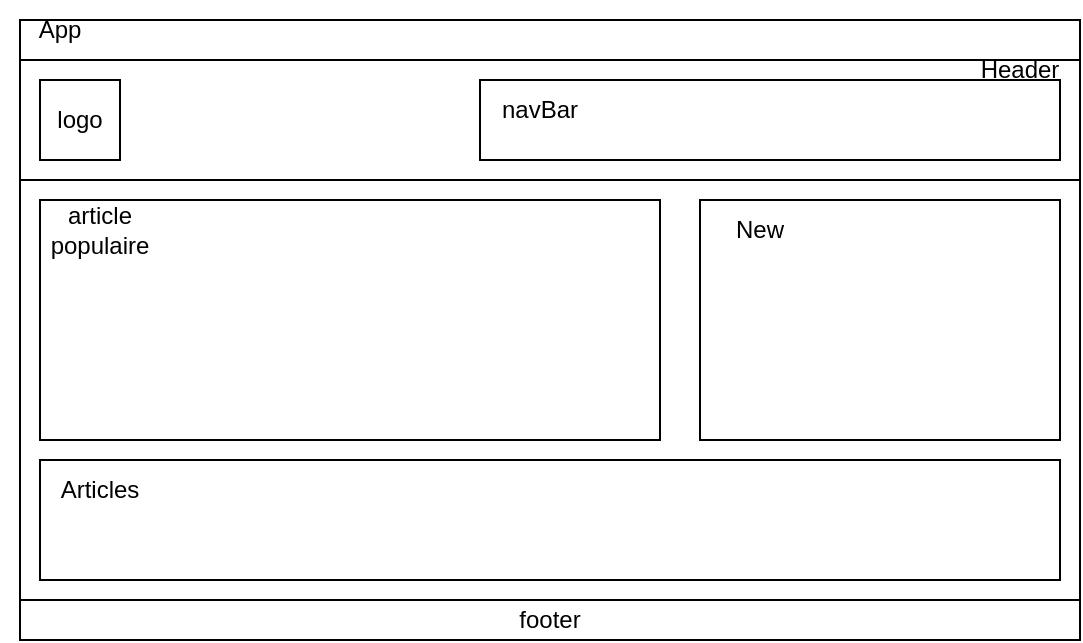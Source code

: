 <mxfile>
    <diagram id="Qqv4FGbaAKmdNqZM-1OS" name="Page-1">
        <mxGraphModel dx="529" dy="329" grid="1" gridSize="10" guides="1" tooltips="1" connect="1" arrows="1" fold="1" page="1" pageScale="1" pageWidth="827" pageHeight="1169" math="0" shadow="0">
            <root>
                <mxCell id="0"/>
                <mxCell id="1" parent="0"/>
                <mxCell id="2" value="" style="rounded=0;whiteSpace=wrap;html=1;" vertex="1" parent="1">
                    <mxGeometry x="180" y="10" width="530" height="310" as="geometry"/>
                </mxCell>
                <mxCell id="4" value="" style="rounded=0;whiteSpace=wrap;html=1;" vertex="1" parent="1">
                    <mxGeometry x="180" y="30" width="530" height="60" as="geometry"/>
                </mxCell>
                <mxCell id="3" value="App" style="text;html=1;strokeColor=none;fillColor=none;align=center;verticalAlign=middle;whiteSpace=wrap;rounded=0;" vertex="1" parent="1">
                    <mxGeometry x="170" width="60" height="30" as="geometry"/>
                </mxCell>
                <mxCell id="5" value="Header" style="text;html=1;strokeColor=none;fillColor=none;align=center;verticalAlign=middle;whiteSpace=wrap;rounded=0;" vertex="1" parent="1">
                    <mxGeometry x="650" y="20" width="60" height="30" as="geometry"/>
                </mxCell>
                <mxCell id="6" value="" style="rounded=0;whiteSpace=wrap;html=1;" vertex="1" parent="1">
                    <mxGeometry x="410" y="40" width="290" height="40" as="geometry"/>
                </mxCell>
                <mxCell id="7" value="navBar" style="text;html=1;strokeColor=none;fillColor=none;align=center;verticalAlign=middle;whiteSpace=wrap;rounded=0;" vertex="1" parent="1">
                    <mxGeometry x="410" y="40" width="60" height="30" as="geometry"/>
                </mxCell>
                <mxCell id="8" value="logo" style="whiteSpace=wrap;html=1;aspect=fixed;" vertex="1" parent="1">
                    <mxGeometry x="190" y="40" width="40" height="40" as="geometry"/>
                </mxCell>
                <mxCell id="9" value="" style="rounded=0;whiteSpace=wrap;html=1;" vertex="1" parent="1">
                    <mxGeometry x="190" y="100" width="310" height="120" as="geometry"/>
                </mxCell>
                <mxCell id="10" value="article populaire" style="text;html=1;strokeColor=none;fillColor=none;align=center;verticalAlign=middle;whiteSpace=wrap;rounded=0;" vertex="1" parent="1">
                    <mxGeometry x="190" y="100" width="60" height="30" as="geometry"/>
                </mxCell>
                <mxCell id="12" value="" style="rounded=0;whiteSpace=wrap;html=1;" vertex="1" parent="1">
                    <mxGeometry x="520" y="100" width="180" height="120" as="geometry"/>
                </mxCell>
                <mxCell id="13" value="New" style="text;html=1;strokeColor=none;fillColor=none;align=center;verticalAlign=middle;whiteSpace=wrap;rounded=0;" vertex="1" parent="1">
                    <mxGeometry x="520" y="100" width="60" height="30" as="geometry"/>
                </mxCell>
                <mxCell id="14" value="" style="rounded=0;whiteSpace=wrap;html=1;" vertex="1" parent="1">
                    <mxGeometry x="190" y="230" width="510" height="60" as="geometry"/>
                </mxCell>
                <mxCell id="15" value="Articles" style="text;html=1;strokeColor=none;fillColor=none;align=center;verticalAlign=middle;whiteSpace=wrap;rounded=0;" vertex="1" parent="1">
                    <mxGeometry x="190" y="230" width="60" height="30" as="geometry"/>
                </mxCell>
                <mxCell id="16" value="footer" style="rounded=0;whiteSpace=wrap;html=1;" vertex="1" parent="1">
                    <mxGeometry x="180" y="300" width="530" height="20" as="geometry"/>
                </mxCell>
            </root>
        </mxGraphModel>
    </diagram>
</mxfile>